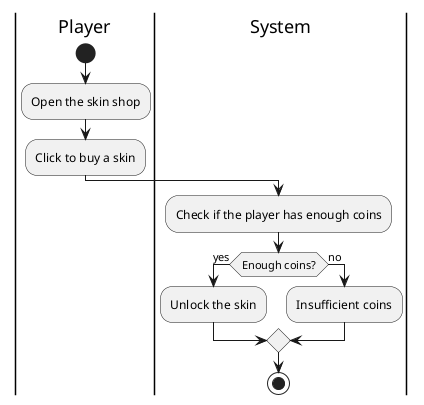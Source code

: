 @startuml BuySkinUC
|Player|
start
:Open the skin shop;
:Click to buy a skin;

|System|
:Check if the player has enough coins;
if (Enough coins?) then (yes)
    :Unlock the skin;
else (no)
    :Insufficient coins;
endif

stop
@enduml
